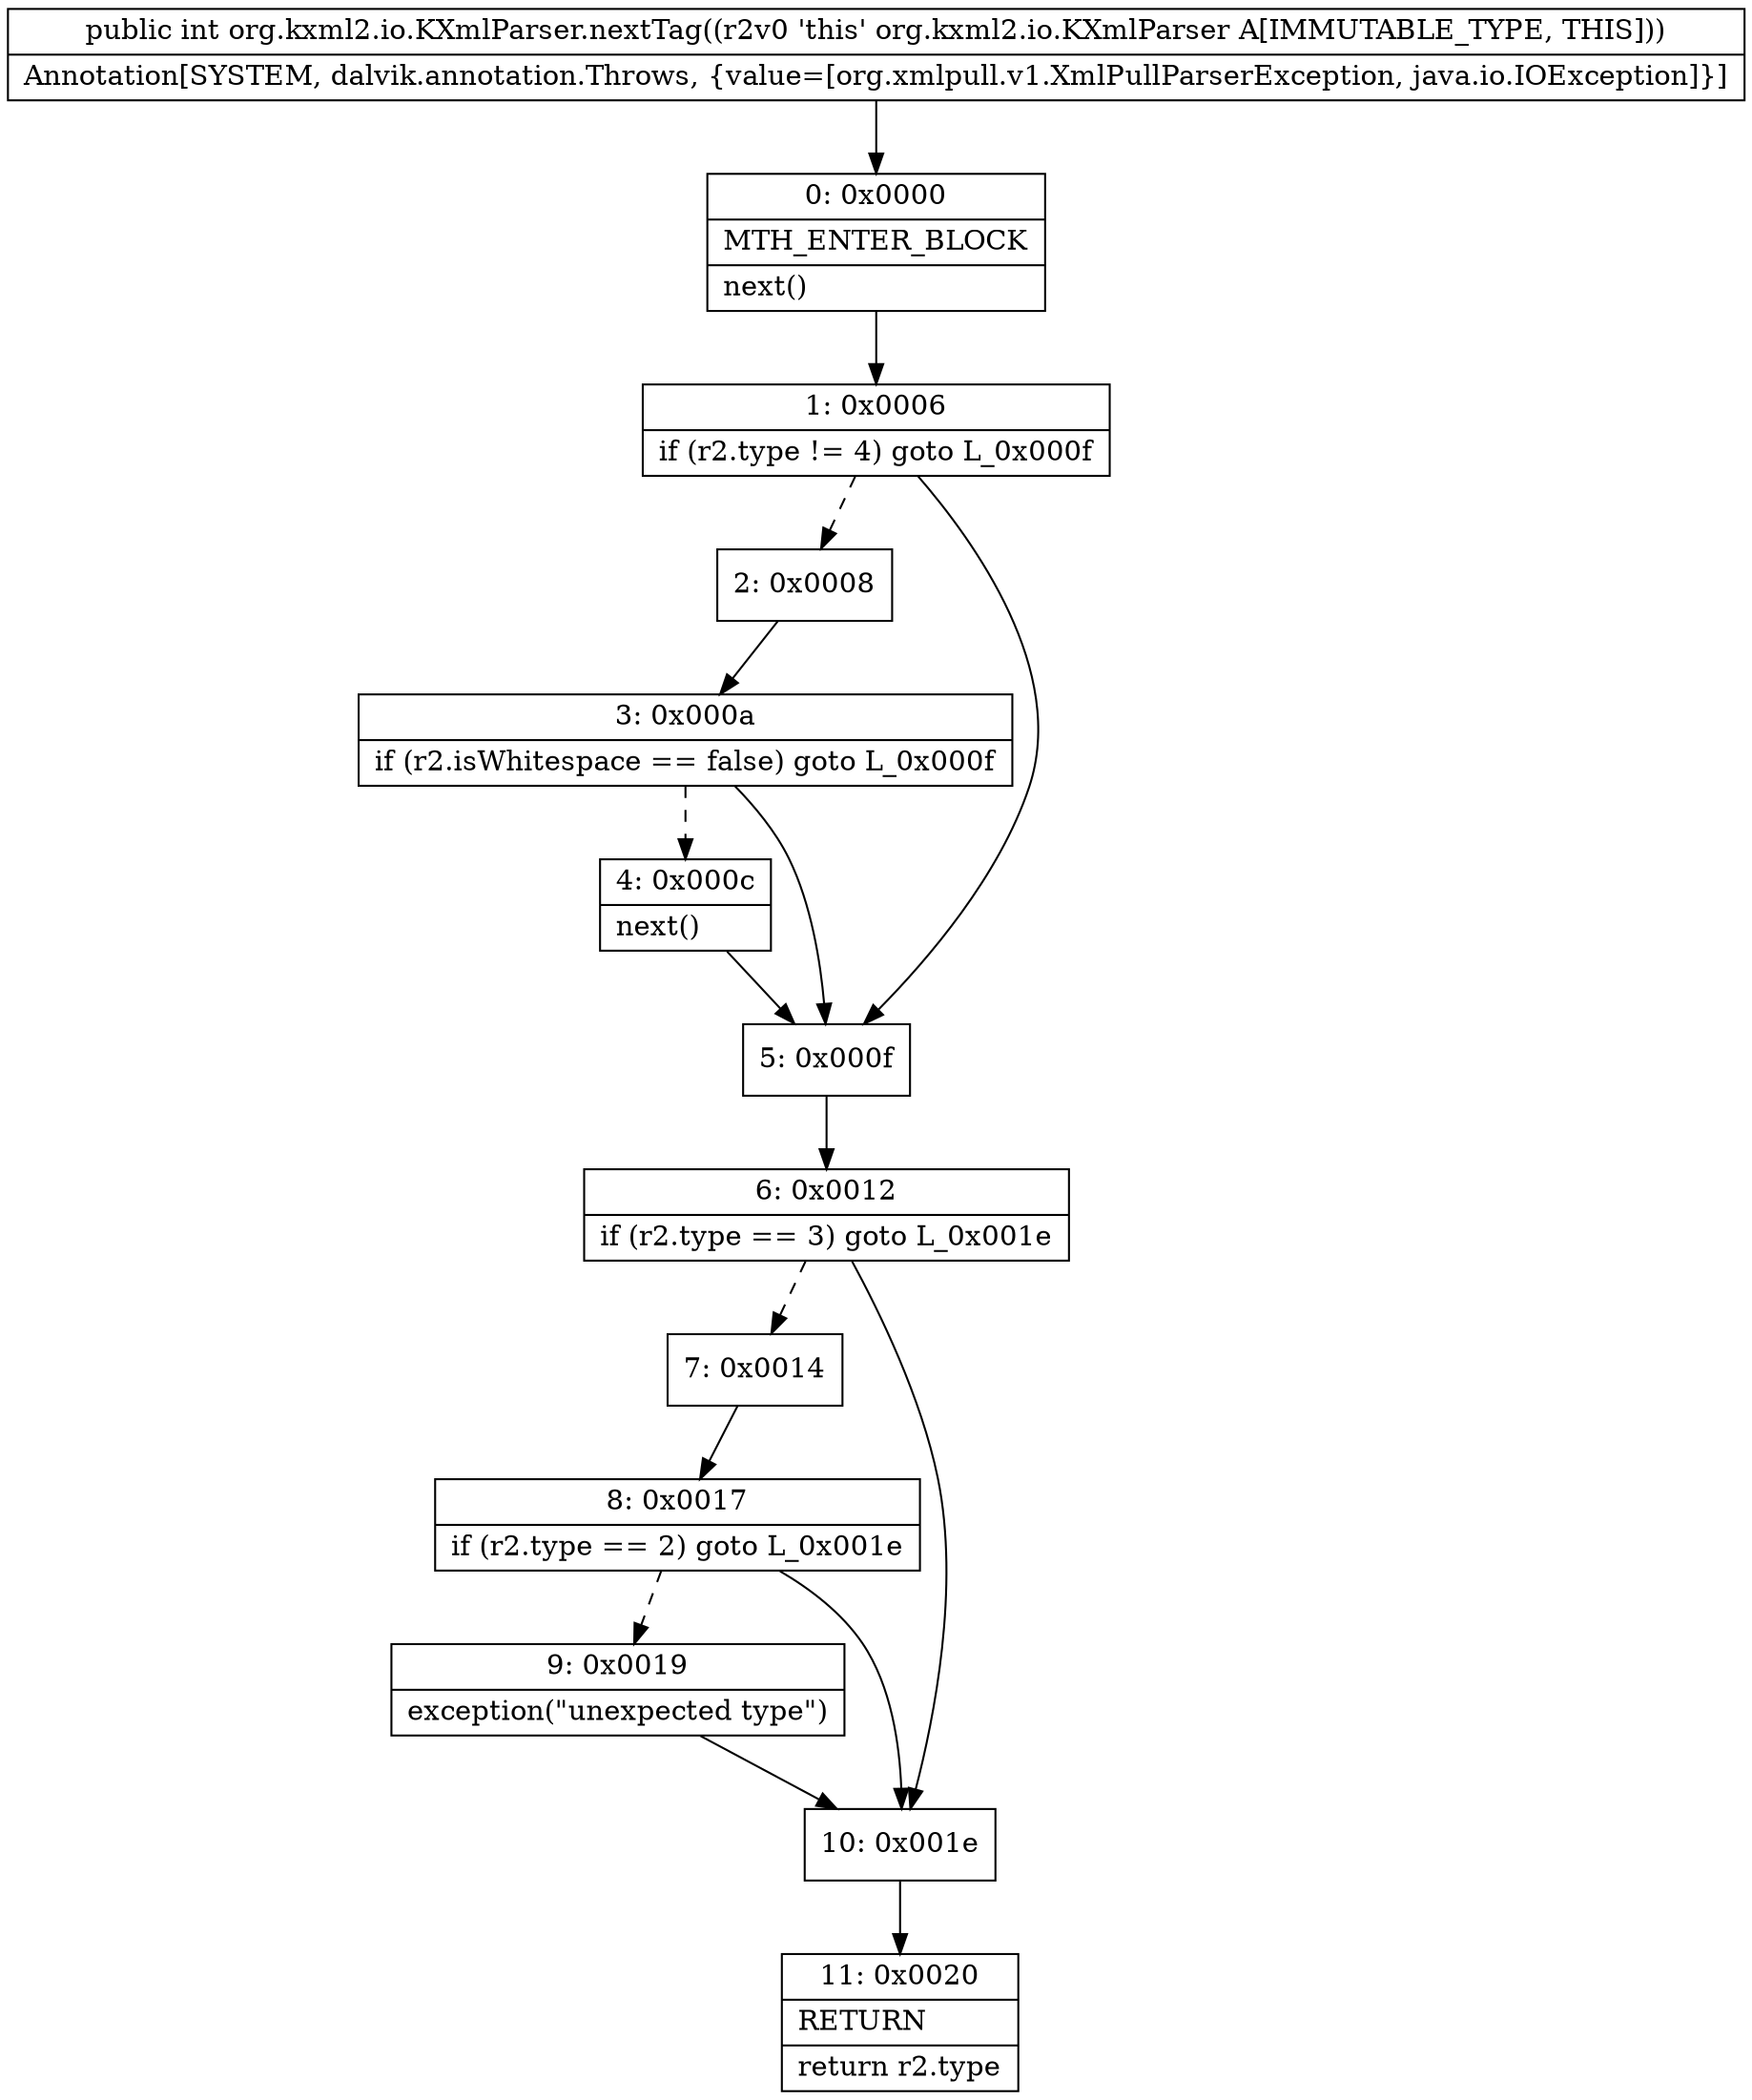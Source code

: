 digraph "CFG fororg.kxml2.io.KXmlParser.nextTag()I" {
Node_0 [shape=record,label="{0\:\ 0x0000|MTH_ENTER_BLOCK\l|next()\l}"];
Node_1 [shape=record,label="{1\:\ 0x0006|if (r2.type != 4) goto L_0x000f\l}"];
Node_2 [shape=record,label="{2\:\ 0x0008}"];
Node_3 [shape=record,label="{3\:\ 0x000a|if (r2.isWhitespace == false) goto L_0x000f\l}"];
Node_4 [shape=record,label="{4\:\ 0x000c|next()\l}"];
Node_5 [shape=record,label="{5\:\ 0x000f}"];
Node_6 [shape=record,label="{6\:\ 0x0012|if (r2.type == 3) goto L_0x001e\l}"];
Node_7 [shape=record,label="{7\:\ 0x0014}"];
Node_8 [shape=record,label="{8\:\ 0x0017|if (r2.type == 2) goto L_0x001e\l}"];
Node_9 [shape=record,label="{9\:\ 0x0019|exception(\"unexpected type\")\l}"];
Node_10 [shape=record,label="{10\:\ 0x001e}"];
Node_11 [shape=record,label="{11\:\ 0x0020|RETURN\l|return r2.type\l}"];
MethodNode[shape=record,label="{public int org.kxml2.io.KXmlParser.nextTag((r2v0 'this' org.kxml2.io.KXmlParser A[IMMUTABLE_TYPE, THIS]))  | Annotation[SYSTEM, dalvik.annotation.Throws, \{value=[org.xmlpull.v1.XmlPullParserException, java.io.IOException]\}]\l}"];
MethodNode -> Node_0;
Node_0 -> Node_1;
Node_1 -> Node_2[style=dashed];
Node_1 -> Node_5;
Node_2 -> Node_3;
Node_3 -> Node_4[style=dashed];
Node_3 -> Node_5;
Node_4 -> Node_5;
Node_5 -> Node_6;
Node_6 -> Node_7[style=dashed];
Node_6 -> Node_10;
Node_7 -> Node_8;
Node_8 -> Node_9[style=dashed];
Node_8 -> Node_10;
Node_9 -> Node_10;
Node_10 -> Node_11;
}

